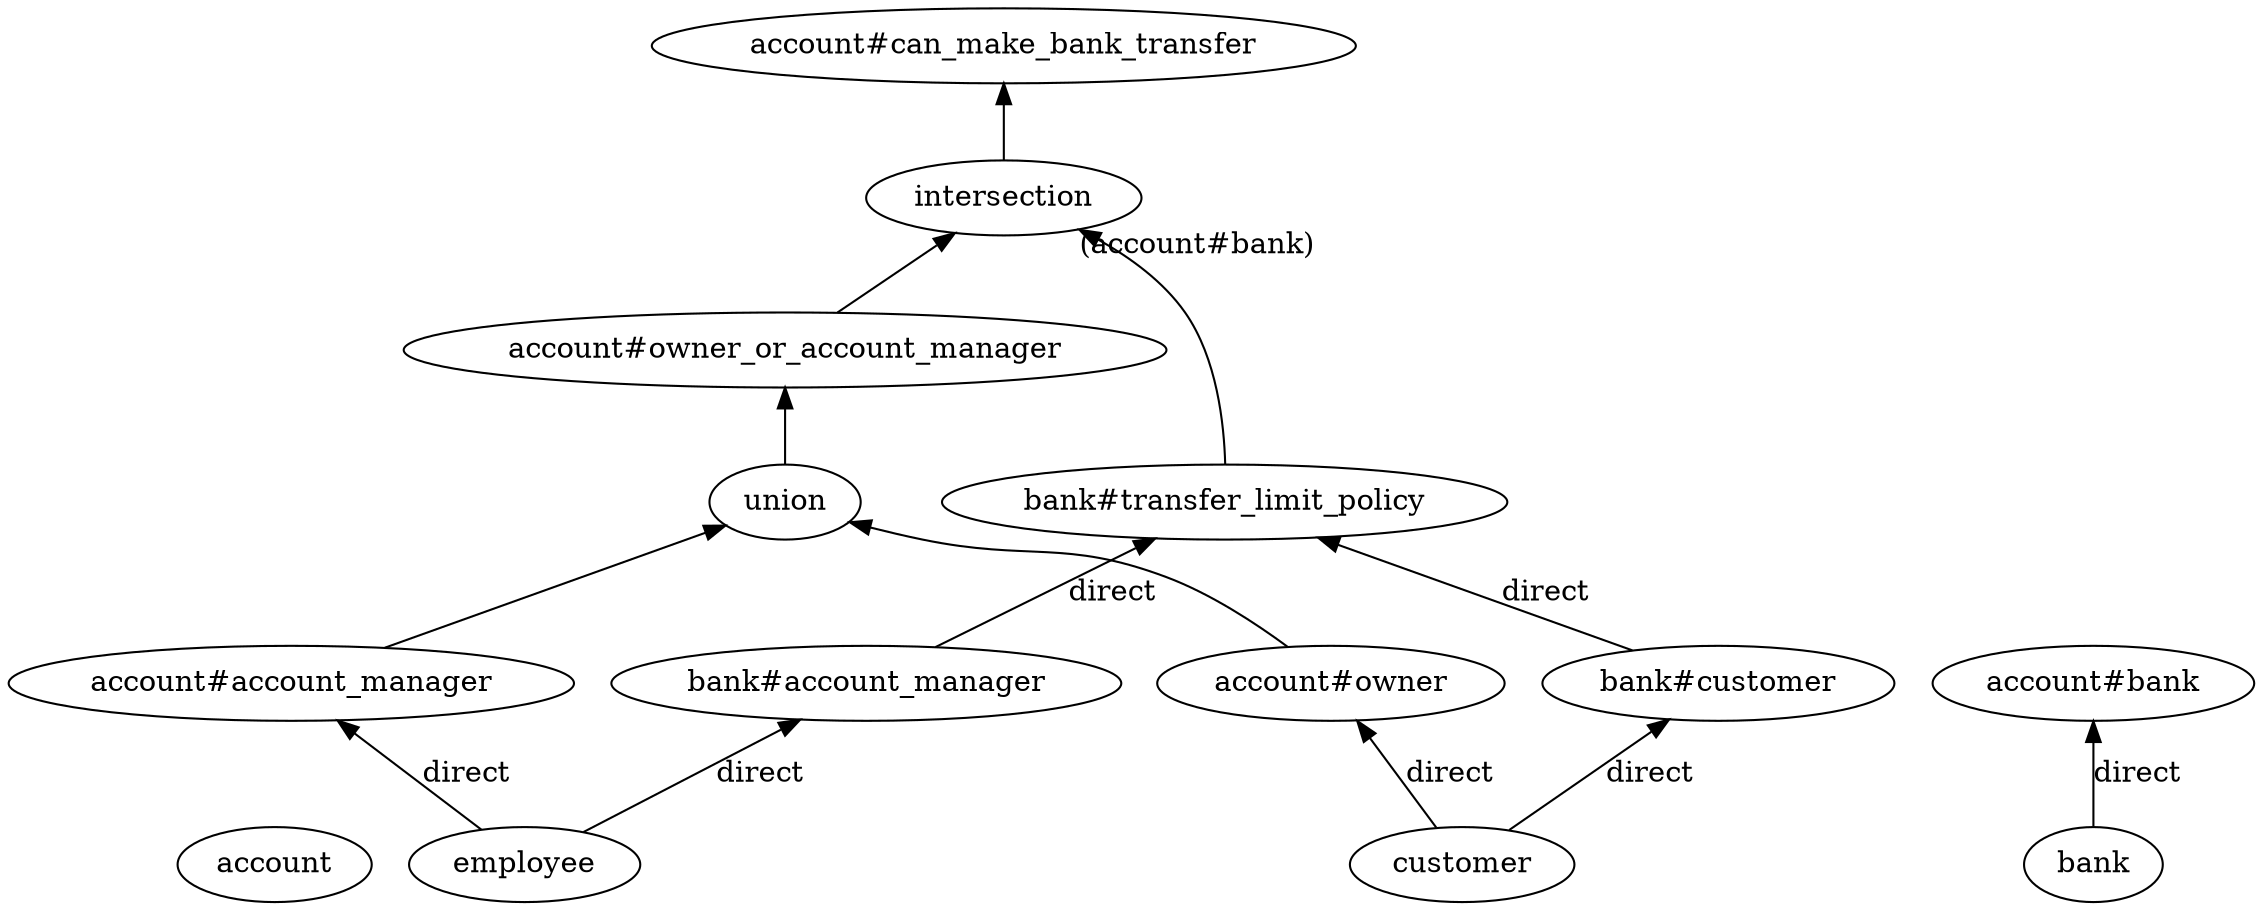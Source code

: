 digraph {
graph [
rankdir=BT
];

// Node definitions.
0 [label=account];
1 [label="account#account_manager"];
2 [label=employee];
3 [label="account#bank"];
4 [label=bank];
5 [label="account#can_make_bank_transfer"];
6 [label=intersection];
7 [label="account#owner_or_account_manager"];
8 [label="bank#transfer_limit_policy"];
9 [label="account#owner"];
10 [label=customer];
11 [label=union];
12 [label="bank#account_manager"];
13 [label="bank#customer"];

// Edge definitions.
1 -> 11;
2 -> 1 [label=direct];
2 -> 12 [label=direct];
4 -> 3 [label=direct];
6 -> 5;
7 -> 6;
8 -> 6 [headlabel="(account#bank)"];
9 -> 11;
10 -> 9 [label=direct];
10 -> 13 [label=direct];
11 -> 7;
12 -> 8 [label=direct];
13 -> 8 [label=direct];
}